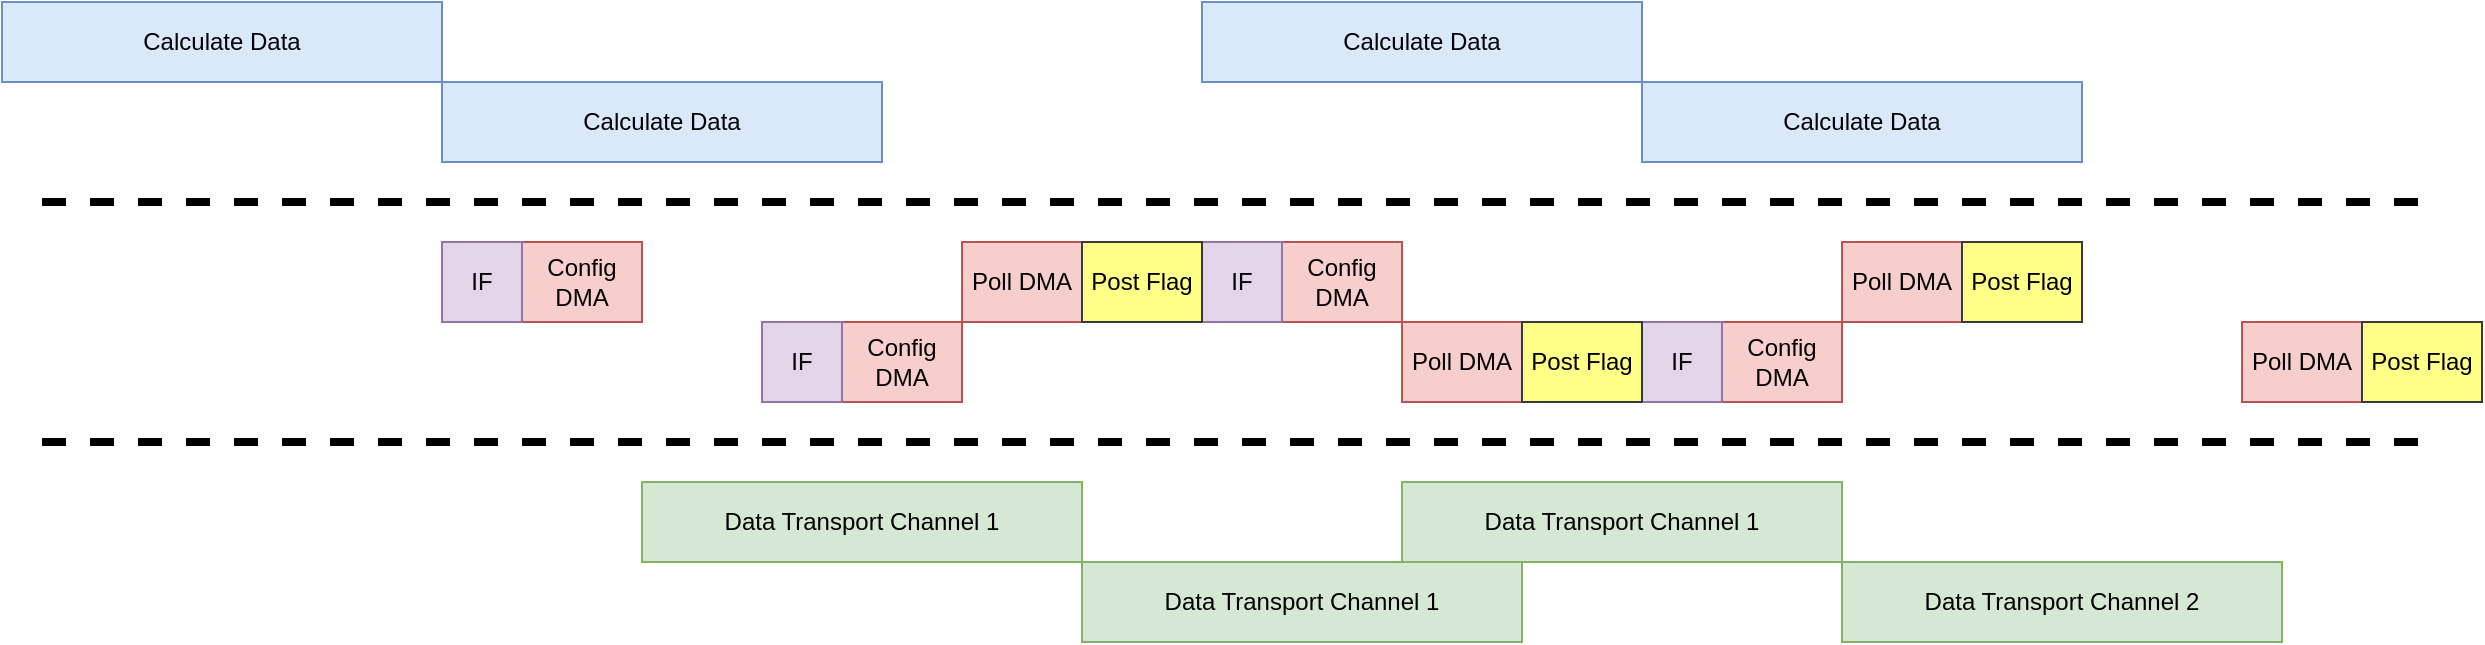 <mxfile version="23.1.7" type="github">
  <diagram name="Page-1" id="HBpnuGsFqD7HSKSNG-w7">
    <mxGraphModel dx="2074" dy="1146" grid="1" gridSize="10" guides="1" tooltips="1" connect="1" arrows="1" fold="1" page="1" pageScale="1" pageWidth="850" pageHeight="1100" math="0" shadow="0">
      <root>
        <mxCell id="0" />
        <mxCell id="1" parent="0" />
        <mxCell id="wedvjj0MfOJ7BwkkelRL-1" value="Config DMA" style="rounded=0;whiteSpace=wrap;html=1;fillColor=#f8cecc;strokeColor=#b85450;" vertex="1" parent="1">
          <mxGeometry x="280" y="320" width="60" height="40" as="geometry" />
        </mxCell>
        <mxCell id="wedvjj0MfOJ7BwkkelRL-3" value="Poll DMA" style="rounded=0;whiteSpace=wrap;html=1;fillColor=#f8cecc;strokeColor=#b85450;" vertex="1" parent="1">
          <mxGeometry x="500" y="320" width="60" height="40" as="geometry" />
        </mxCell>
        <mxCell id="wedvjj0MfOJ7BwkkelRL-7" value="IF" style="rounded=0;whiteSpace=wrap;html=1;fillColor=#e1d5e7;strokeColor=#9673a6;" vertex="1" parent="1">
          <mxGeometry x="240" y="320" width="40" height="40" as="geometry" />
        </mxCell>
        <mxCell id="wedvjj0MfOJ7BwkkelRL-12" value="Config DMA" style="rounded=0;whiteSpace=wrap;html=1;fillColor=#f8cecc;strokeColor=#b85450;" vertex="1" parent="1">
          <mxGeometry x="440" y="360" width="60" height="40" as="geometry" />
        </mxCell>
        <mxCell id="wedvjj0MfOJ7BwkkelRL-14" value="Poll DMA" style="rounded=0;whiteSpace=wrap;html=1;fillColor=#f8cecc;strokeColor=#b85450;" vertex="1" parent="1">
          <mxGeometry x="720" y="360" width="60" height="40" as="geometry" />
        </mxCell>
        <mxCell id="wedvjj0MfOJ7BwkkelRL-15" value="IF" style="rounded=0;whiteSpace=wrap;html=1;fillColor=#e1d5e7;strokeColor=#9673a6;" vertex="1" parent="1">
          <mxGeometry x="400" y="360" width="40" height="40" as="geometry" />
        </mxCell>
        <mxCell id="wedvjj0MfOJ7BwkkelRL-17" value="Config DMA" style="rounded=0;whiteSpace=wrap;html=1;fillColor=#f8cecc;strokeColor=#b85450;" vertex="1" parent="1">
          <mxGeometry x="660" y="320" width="60" height="40" as="geometry" />
        </mxCell>
        <mxCell id="wedvjj0MfOJ7BwkkelRL-19" value="Poll DMA" style="rounded=0;whiteSpace=wrap;html=1;fillColor=#f8cecc;strokeColor=#b85450;" vertex="1" parent="1">
          <mxGeometry x="940" y="320" width="60" height="40" as="geometry" />
        </mxCell>
        <mxCell id="wedvjj0MfOJ7BwkkelRL-20" value="IF" style="rounded=0;whiteSpace=wrap;html=1;fillColor=#e1d5e7;strokeColor=#9673a6;" vertex="1" parent="1">
          <mxGeometry x="620" y="320" width="40" height="40" as="geometry" />
        </mxCell>
        <mxCell id="wedvjj0MfOJ7BwkkelRL-21" value="Config DMA" style="rounded=0;whiteSpace=wrap;html=1;fillColor=#f8cecc;strokeColor=#b85450;" vertex="1" parent="1">
          <mxGeometry x="880" y="360" width="60" height="40" as="geometry" />
        </mxCell>
        <mxCell id="wedvjj0MfOJ7BwkkelRL-23" value="Poll DMA" style="rounded=0;whiteSpace=wrap;html=1;fillColor=#f8cecc;strokeColor=#b85450;" vertex="1" parent="1">
          <mxGeometry x="1140" y="360" width="60" height="40" as="geometry" />
        </mxCell>
        <mxCell id="wedvjj0MfOJ7BwkkelRL-24" value="IF" style="rounded=0;whiteSpace=wrap;html=1;fillColor=#e1d5e7;strokeColor=#9673a6;" vertex="1" parent="1">
          <mxGeometry x="840" y="360" width="40" height="40" as="geometry" />
        </mxCell>
        <mxCell id="wedvjj0MfOJ7BwkkelRL-26" value="Data Transport Channel 1" style="rounded=0;whiteSpace=wrap;html=1;fillColor=#d5e8d4;strokeColor=#82b366;" vertex="1" parent="1">
          <mxGeometry x="720" y="440" width="220" height="40" as="geometry" />
        </mxCell>
        <mxCell id="wedvjj0MfOJ7BwkkelRL-28" value="Calculate Data" style="rounded=0;whiteSpace=wrap;html=1;fillColor=#dae8fc;strokeColor=#6c8ebf;" vertex="1" parent="1">
          <mxGeometry x="20" y="200" width="220" height="40" as="geometry" />
        </mxCell>
        <mxCell id="wedvjj0MfOJ7BwkkelRL-32" value="" style="endArrow=none;dashed=1;html=1;rounded=0;strokeWidth=4;" edge="1" parent="1">
          <mxGeometry width="50" height="50" relative="1" as="geometry">
            <mxPoint x="40" y="300" as="sourcePoint" />
            <mxPoint x="1240" y="300" as="targetPoint" />
          </mxGeometry>
        </mxCell>
        <mxCell id="wedvjj0MfOJ7BwkkelRL-33" value="" style="endArrow=none;dashed=1;html=1;rounded=0;strokeWidth=4;" edge="1" parent="1">
          <mxGeometry width="50" height="50" relative="1" as="geometry">
            <mxPoint x="40" y="420" as="sourcePoint" />
            <mxPoint x="1240" y="420" as="targetPoint" />
          </mxGeometry>
        </mxCell>
        <mxCell id="wedvjj0MfOJ7BwkkelRL-34" value="Post Flag" style="rounded=0;whiteSpace=wrap;html=1;fillColor=#ffff88;strokeColor=#36393d;" vertex="1" parent="1">
          <mxGeometry x="560" y="320" width="60" height="40" as="geometry" />
        </mxCell>
        <mxCell id="wedvjj0MfOJ7BwkkelRL-35" value="Post Flag" style="rounded=0;whiteSpace=wrap;html=1;fillColor=#ffff88;strokeColor=#36393d;" vertex="1" parent="1">
          <mxGeometry x="1000" y="320" width="60" height="40" as="geometry" />
        </mxCell>
        <mxCell id="wedvjj0MfOJ7BwkkelRL-36" value="Post Flag" style="rounded=0;whiteSpace=wrap;html=1;fillColor=#ffff88;strokeColor=#36393d;" vertex="1" parent="1">
          <mxGeometry x="780" y="360" width="60" height="40" as="geometry" />
        </mxCell>
        <mxCell id="wedvjj0MfOJ7BwkkelRL-37" value="Post Flag" style="rounded=0;whiteSpace=wrap;html=1;fillColor=#ffff88;strokeColor=#36393d;" vertex="1" parent="1">
          <mxGeometry x="1200" y="360" width="60" height="40" as="geometry" />
        </mxCell>
        <mxCell id="wedvjj0MfOJ7BwkkelRL-38" value="Data Transport Channel 2" style="rounded=0;whiteSpace=wrap;html=1;fillColor=#d5e8d4;strokeColor=#82b366;" vertex="1" parent="1">
          <mxGeometry x="940" y="480" width="220" height="40" as="geometry" />
        </mxCell>
        <mxCell id="wedvjj0MfOJ7BwkkelRL-39" value="Data Transport Channel 1" style="rounded=0;whiteSpace=wrap;html=1;fillColor=#d5e8d4;strokeColor=#82b366;" vertex="1" parent="1">
          <mxGeometry x="340" y="440" width="220" height="40" as="geometry" />
        </mxCell>
        <mxCell id="wedvjj0MfOJ7BwkkelRL-40" value="Data Transport Channel 1" style="rounded=0;whiteSpace=wrap;html=1;fillColor=#d5e8d4;strokeColor=#82b366;" vertex="1" parent="1">
          <mxGeometry x="560" y="480" width="220" height="40" as="geometry" />
        </mxCell>
        <mxCell id="wedvjj0MfOJ7BwkkelRL-41" value="Calculate Data" style="rounded=0;whiteSpace=wrap;html=1;fillColor=#dae8fc;strokeColor=#6c8ebf;" vertex="1" parent="1">
          <mxGeometry x="240" y="240" width="220" height="40" as="geometry" />
        </mxCell>
        <mxCell id="wedvjj0MfOJ7BwkkelRL-42" value="Calculate Data" style="rounded=0;whiteSpace=wrap;html=1;fillColor=#dae8fc;strokeColor=#6c8ebf;" vertex="1" parent="1">
          <mxGeometry x="620" y="200" width="220" height="40" as="geometry" />
        </mxCell>
        <mxCell id="wedvjj0MfOJ7BwkkelRL-43" value="Calculate Data" style="rounded=0;whiteSpace=wrap;html=1;fillColor=#dae8fc;strokeColor=#6c8ebf;" vertex="1" parent="1">
          <mxGeometry x="840" y="240" width="220" height="40" as="geometry" />
        </mxCell>
      </root>
    </mxGraphModel>
  </diagram>
</mxfile>
